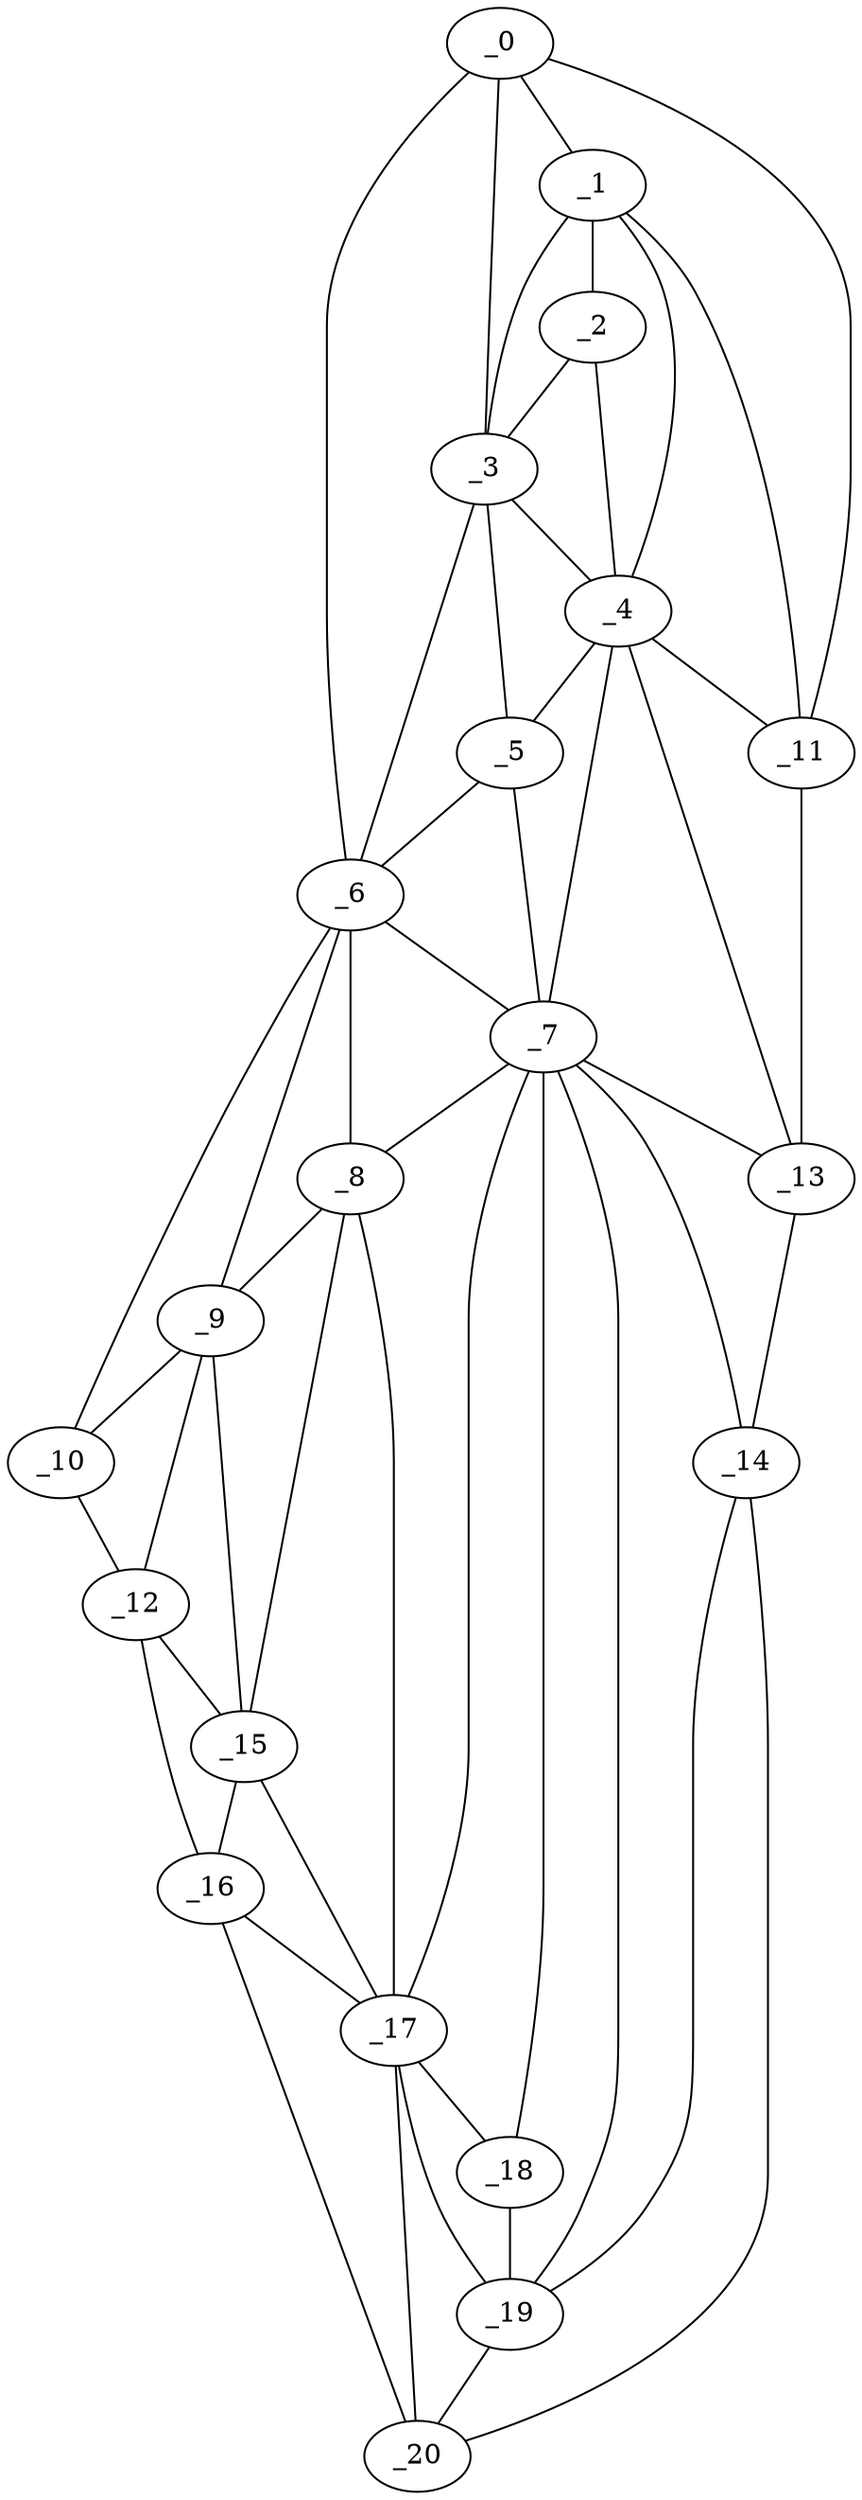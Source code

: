 graph "obj39__75.gxl" {
	_0	 [x=31,
		y=6];
	_1	 [x=41,
		y=28];
	_0 -- _1	 [valence=2];
	_3	 [x=47,
		y=46];
	_0 -- _3	 [valence=1];
	_6	 [x=56,
		y=81];
	_0 -- _6	 [valence=1];
	_11	 [x=76,
		y=3];
	_0 -- _11	 [valence=1];
	_2	 [x=45,
		y=36];
	_1 -- _2	 [valence=2];
	_1 -- _3	 [valence=2];
	_4	 [x=51,
		y=34];
	_1 -- _4	 [valence=1];
	_1 -- _11	 [valence=2];
	_2 -- _3	 [valence=1];
	_2 -- _4	 [valence=2];
	_3 -- _4	 [valence=1];
	_5	 [x=56,
		y=55];
	_3 -- _5	 [valence=1];
	_3 -- _6	 [valence=2];
	_4 -- _5	 [valence=2];
	_7	 [x=66,
		y=59];
	_4 -- _7	 [valence=2];
	_4 -- _11	 [valence=1];
	_13	 [x=94,
		y=21];
	_4 -- _13	 [valence=2];
	_5 -- _6	 [valence=2];
	_5 -- _7	 [valence=1];
	_6 -- _7	 [valence=2];
	_8	 [x=67,
		y=95];
	_6 -- _8	 [valence=2];
	_9	 [x=68,
		y=115];
	_6 -- _9	 [valence=2];
	_10	 [x=71,
		y=124];
	_6 -- _10	 [valence=1];
	_7 -- _8	 [valence=2];
	_7 -- _13	 [valence=1];
	_14	 [x=98,
		y=26];
	_7 -- _14	 [valence=2];
	_17	 [x=99,
		y=78];
	_7 -- _17	 [valence=1];
	_18	 [x=100,
		y=51];
	_7 -- _18	 [valence=2];
	_19	 [x=101,
		y=44];
	_7 -- _19	 [valence=2];
	_8 -- _9	 [valence=1];
	_15	 [x=98,
		y=115];
	_8 -- _15	 [valence=2];
	_8 -- _17	 [valence=2];
	_9 -- _10	 [valence=1];
	_12	 [x=76,
		y=124];
	_9 -- _12	 [valence=2];
	_9 -- _15	 [valence=1];
	_10 -- _12	 [valence=1];
	_11 -- _13	 [valence=1];
	_12 -- _15	 [valence=2];
	_16	 [x=98,
		y=120];
	_12 -- _16	 [valence=1];
	_13 -- _14	 [valence=1];
	_14 -- _19	 [valence=1];
	_20	 [x=102,
		y=33];
	_14 -- _20	 [valence=1];
	_15 -- _16	 [valence=2];
	_15 -- _17	 [valence=2];
	_16 -- _17	 [valence=2];
	_16 -- _20	 [valence=1];
	_17 -- _18	 [valence=2];
	_17 -- _19	 [valence=1];
	_17 -- _20	 [valence=1];
	_18 -- _19	 [valence=1];
	_19 -- _20	 [valence=2];
}
